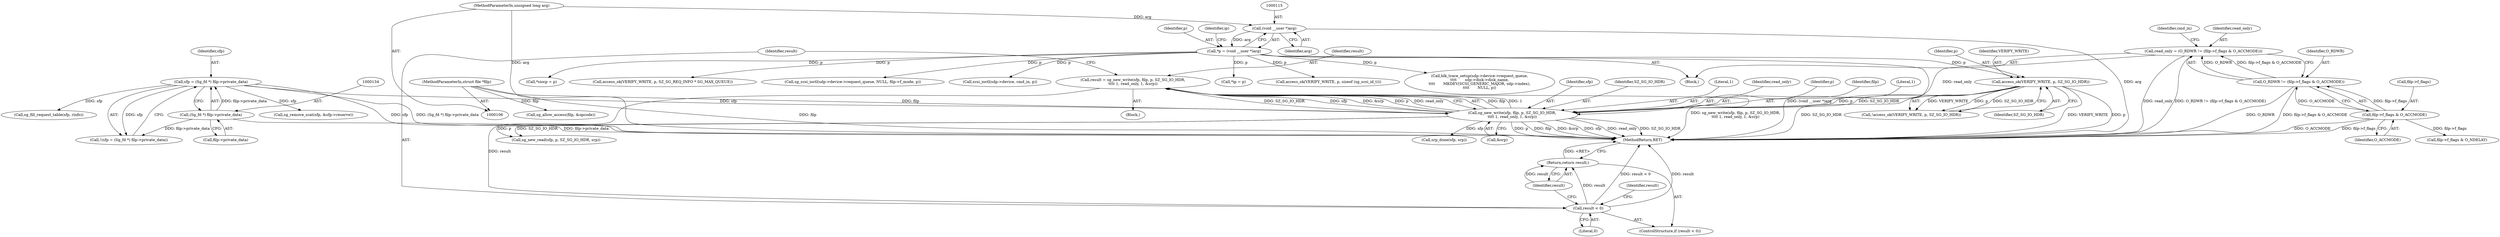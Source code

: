 digraph "0_linux_3e0097499839e0fe3af380410eababe5a47c4cf9_0@API" {
"1000196" [label="(Call,result = sg_new_write(sfp, filp, p, SZ_SG_IO_HDR,\n\t\t\t\t 1, read_only, 1, &srp))"];
"1000198" [label="(Call,sg_new_write(sfp, filp, p, SZ_SG_IO_HDR,\n\t\t\t\t 1, read_only, 1, &srp))"];
"1000131" [label="(Call,sfp = (Sg_fd *) filp->private_data)"];
"1000133" [label="(Call,(Sg_fd *) filp->private_data)"];
"1000107" [label="(MethodParameterIn,struct file *filp)"];
"1000189" [label="(Call,access_ok(VERIFY_WRITE, p, SZ_SG_IO_HDR))"];
"1000112" [label="(Call,*p = (void __user *)arg)"];
"1000114" [label="(Call,(void __user *)arg)"];
"1000109" [label="(MethodParameterIn,unsigned long arg)"];
"1000156" [label="(Call,read_only = (O_RDWR != (filp->f_flags & O_ACCMODE)))"];
"1000158" [label="(Call,O_RDWR != (filp->f_flags & O_ACCMODE))"];
"1000160" [label="(Call,filp->f_flags & O_ACCMODE)"];
"1000209" [label="(Call,result < 0)"];
"1000212" [label="(Return,return result;)"];
"1000110" [label="(Block,)"];
"1000199" [label="(Identifier,sfp)"];
"1000202" [label="(Identifier,SZ_SG_IO_HDR)"];
"1000929" [label="(Call,sg_scsi_ioctl(sdp->device->request_queue, NULL, filp->f_mode, p))"];
"1000159" [label="(Identifier,O_RDWR)"];
"1000208" [label="(ControlStructure,if (result < 0))"];
"1000113" [label="(Identifier,p)"];
"1000158" [label="(Call,O_RDWR != (filp->f_flags & O_ACCMODE))"];
"1000166" [label="(Identifier,cmd_in)"];
"1000212" [label="(Return,return result;)"];
"1000666" [label="(Call,sg_remove_scat(sfp, &sfp->reserve))"];
"1000838" [label="(Call,sg_fill_request_table(sfp, rinfo))"];
"1000112" [label="(Call,*p = (void __user *)arg)"];
"1000210" [label="(Identifier,result)"];
"1000107" [label="(MethodParameterIn,struct file *filp)"];
"1000119" [label="(Identifier,ip)"];
"1000116" [label="(Identifier,arg)"];
"1000189" [label="(Call,access_ok(VERIFY_WRITE, p, SZ_SG_IO_HDR))"];
"1001044" [label="(Call,filp->f_flags & O_NDELAY)"];
"1000130" [label="(Call,!(sfp = (Sg_fd *) filp->private_data))"];
"1000131" [label="(Call,sfp = (Sg_fd *) filp->private_data)"];
"1000197" [label="(Identifier,result)"];
"1001054" [label="(Call,scsi_ioctl(sdp->device, cmd_in, p))"];
"1000213" [label="(Identifier,result)"];
"1000215" [label="(Identifier,result)"];
"1000133" [label="(Call,(Sg_fd *) filp->private_data)"];
"1000118" [label="(Call,*ip = p)"];
"1000109" [label="(MethodParameterIn,unsigned long arg)"];
"1000191" [label="(Identifier,p)"];
"1000160" [label="(Call,filp->f_flags & O_ACCMODE)"];
"1000164" [label="(Identifier,O_ACCMODE)"];
"1000132" [label="(Identifier,sfp)"];
"1000161" [label="(Call,filp->f_flags)"];
"1000190" [label="(Identifier,VERIFY_WRITE)"];
"1000196" [label="(Call,result = sg_new_write(sfp, filp, p, SZ_SG_IO_HDR,\n\t\t\t\t 1, read_only, 1, &srp))"];
"1000203" [label="(Literal,1)"];
"1000260" [label="(Call,sg_new_read(sfp, p, SZ_SG_IO_HDR, srp))"];
"1000157" [label="(Identifier,read_only)"];
"1000360" [label="(Call,access_ok(VERIFY_WRITE, p, sizeof (sg_scsi_id_t)))"];
"1000971" [label="(Call,blk_trace_setup(sdp->device->request_queue,\n\t\t\t\t       sdp->disk->disk_name,\n\t\t\t\t       MKDEV(SCSI_GENERIC_MAJOR, sdp->index),\n\t\t\t\t       NULL, p))"];
"1000211" [label="(Literal,0)"];
"1000204" [label="(Identifier,read_only)"];
"1000188" [label="(Call,!access_ok(VERIFY_WRITE, p, SZ_SG_IO_HDR))"];
"1000156" [label="(Call,read_only = (O_RDWR != (filp->f_flags & O_ACCMODE)))"];
"1000192" [label="(Identifier,SZ_SG_IO_HDR)"];
"1001060" [label="(MethodReturn,RET)"];
"1000221" [label="(Call,srp_done(sfp, srp))"];
"1000906" [label="(Call,*siocp = p)"];
"1000921" [label="(Call,sg_allow_access(filp, &opcode))"];
"1000114" [label="(Call,(void __user *)arg)"];
"1000201" [label="(Identifier,p)"];
"1000200" [label="(Identifier,filp)"];
"1000205" [label="(Literal,1)"];
"1000135" [label="(Call,filp->private_data)"];
"1000807" [label="(Call,access_ok(VERIFY_WRITE, p, SZ_SG_REQ_INFO * SG_MAX_QUEUE))"];
"1000167" [label="(Block,)"];
"1000206" [label="(Call,&srp)"];
"1000198" [label="(Call,sg_new_write(sfp, filp, p, SZ_SG_IO_HDR,\n\t\t\t\t 1, read_only, 1, &srp))"];
"1000209" [label="(Call,result < 0)"];
"1000196" -> "1000167"  [label="AST: "];
"1000196" -> "1000198"  [label="CFG: "];
"1000197" -> "1000196"  [label="AST: "];
"1000198" -> "1000196"  [label="AST: "];
"1000210" -> "1000196"  [label="CFG: "];
"1000196" -> "1001060"  [label="DDG: sg_new_write(sfp, filp, p, SZ_SG_IO_HDR,\n\t\t\t\t 1, read_only, 1, &srp)"];
"1000198" -> "1000196"  [label="DDG: filp"];
"1000198" -> "1000196"  [label="DDG: 1"];
"1000198" -> "1000196"  [label="DDG: SZ_SG_IO_HDR"];
"1000198" -> "1000196"  [label="DDG: sfp"];
"1000198" -> "1000196"  [label="DDG: &srp"];
"1000198" -> "1000196"  [label="DDG: p"];
"1000198" -> "1000196"  [label="DDG: read_only"];
"1000196" -> "1000209"  [label="DDG: result"];
"1000198" -> "1000206"  [label="CFG: "];
"1000199" -> "1000198"  [label="AST: "];
"1000200" -> "1000198"  [label="AST: "];
"1000201" -> "1000198"  [label="AST: "];
"1000202" -> "1000198"  [label="AST: "];
"1000203" -> "1000198"  [label="AST: "];
"1000204" -> "1000198"  [label="AST: "];
"1000205" -> "1000198"  [label="AST: "];
"1000206" -> "1000198"  [label="AST: "];
"1000198" -> "1001060"  [label="DDG: p"];
"1000198" -> "1001060"  [label="DDG: filp"];
"1000198" -> "1001060"  [label="DDG: &srp"];
"1000198" -> "1001060"  [label="DDG: sfp"];
"1000198" -> "1001060"  [label="DDG: read_only"];
"1000198" -> "1001060"  [label="DDG: SZ_SG_IO_HDR"];
"1000131" -> "1000198"  [label="DDG: sfp"];
"1000107" -> "1000198"  [label="DDG: filp"];
"1000189" -> "1000198"  [label="DDG: p"];
"1000189" -> "1000198"  [label="DDG: SZ_SG_IO_HDR"];
"1000156" -> "1000198"  [label="DDG: read_only"];
"1000198" -> "1000221"  [label="DDG: sfp"];
"1000198" -> "1000260"  [label="DDG: p"];
"1000198" -> "1000260"  [label="DDG: SZ_SG_IO_HDR"];
"1000131" -> "1000130"  [label="AST: "];
"1000131" -> "1000133"  [label="CFG: "];
"1000132" -> "1000131"  [label="AST: "];
"1000133" -> "1000131"  [label="AST: "];
"1000130" -> "1000131"  [label="CFG: "];
"1000131" -> "1001060"  [label="DDG: sfp"];
"1000131" -> "1001060"  [label="DDG: (Sg_fd *) filp->private_data"];
"1000131" -> "1000130"  [label="DDG: sfp"];
"1000133" -> "1000131"  [label="DDG: filp->private_data"];
"1000131" -> "1000666"  [label="DDG: sfp"];
"1000131" -> "1000838"  [label="DDG: sfp"];
"1000133" -> "1000135"  [label="CFG: "];
"1000134" -> "1000133"  [label="AST: "];
"1000135" -> "1000133"  [label="AST: "];
"1000133" -> "1001060"  [label="DDG: filp->private_data"];
"1000133" -> "1000130"  [label="DDG: filp->private_data"];
"1000107" -> "1000106"  [label="AST: "];
"1000107" -> "1001060"  [label="DDG: filp"];
"1000107" -> "1000921"  [label="DDG: filp"];
"1000189" -> "1000188"  [label="AST: "];
"1000189" -> "1000192"  [label="CFG: "];
"1000190" -> "1000189"  [label="AST: "];
"1000191" -> "1000189"  [label="AST: "];
"1000192" -> "1000189"  [label="AST: "];
"1000188" -> "1000189"  [label="CFG: "];
"1000189" -> "1001060"  [label="DDG: VERIFY_WRITE"];
"1000189" -> "1001060"  [label="DDG: p"];
"1000189" -> "1001060"  [label="DDG: SZ_SG_IO_HDR"];
"1000189" -> "1000188"  [label="DDG: VERIFY_WRITE"];
"1000189" -> "1000188"  [label="DDG: p"];
"1000189" -> "1000188"  [label="DDG: SZ_SG_IO_HDR"];
"1000112" -> "1000189"  [label="DDG: p"];
"1000112" -> "1000110"  [label="AST: "];
"1000112" -> "1000114"  [label="CFG: "];
"1000113" -> "1000112"  [label="AST: "];
"1000114" -> "1000112"  [label="AST: "];
"1000119" -> "1000112"  [label="CFG: "];
"1000112" -> "1001060"  [label="DDG: (void __user *)arg"];
"1000114" -> "1000112"  [label="DDG: arg"];
"1000112" -> "1000118"  [label="DDG: p"];
"1000112" -> "1000360"  [label="DDG: p"];
"1000112" -> "1000807"  [label="DDG: p"];
"1000112" -> "1000906"  [label="DDG: p"];
"1000112" -> "1000929"  [label="DDG: p"];
"1000112" -> "1000971"  [label="DDG: p"];
"1000112" -> "1001054"  [label="DDG: p"];
"1000114" -> "1000116"  [label="CFG: "];
"1000115" -> "1000114"  [label="AST: "];
"1000116" -> "1000114"  [label="AST: "];
"1000114" -> "1001060"  [label="DDG: arg"];
"1000109" -> "1000114"  [label="DDG: arg"];
"1000109" -> "1000106"  [label="AST: "];
"1000109" -> "1001060"  [label="DDG: arg"];
"1000156" -> "1000110"  [label="AST: "];
"1000156" -> "1000158"  [label="CFG: "];
"1000157" -> "1000156"  [label="AST: "];
"1000158" -> "1000156"  [label="AST: "];
"1000166" -> "1000156"  [label="CFG: "];
"1000156" -> "1001060"  [label="DDG: read_only"];
"1000156" -> "1001060"  [label="DDG: O_RDWR != (filp->f_flags & O_ACCMODE)"];
"1000158" -> "1000156"  [label="DDG: O_RDWR"];
"1000158" -> "1000156"  [label="DDG: filp->f_flags & O_ACCMODE"];
"1000158" -> "1000160"  [label="CFG: "];
"1000159" -> "1000158"  [label="AST: "];
"1000160" -> "1000158"  [label="AST: "];
"1000158" -> "1001060"  [label="DDG: O_RDWR"];
"1000158" -> "1001060"  [label="DDG: filp->f_flags & O_ACCMODE"];
"1000160" -> "1000158"  [label="DDG: filp->f_flags"];
"1000160" -> "1000158"  [label="DDG: O_ACCMODE"];
"1000160" -> "1000164"  [label="CFG: "];
"1000161" -> "1000160"  [label="AST: "];
"1000164" -> "1000160"  [label="AST: "];
"1000160" -> "1001060"  [label="DDG: O_ACCMODE"];
"1000160" -> "1001060"  [label="DDG: filp->f_flags"];
"1000160" -> "1001044"  [label="DDG: filp->f_flags"];
"1000209" -> "1000208"  [label="AST: "];
"1000209" -> "1000211"  [label="CFG: "];
"1000210" -> "1000209"  [label="AST: "];
"1000211" -> "1000209"  [label="AST: "];
"1000213" -> "1000209"  [label="CFG: "];
"1000215" -> "1000209"  [label="CFG: "];
"1000209" -> "1001060"  [label="DDG: result < 0"];
"1000209" -> "1001060"  [label="DDG: result"];
"1000209" -> "1000212"  [label="DDG: result"];
"1000212" -> "1000208"  [label="AST: "];
"1000212" -> "1000213"  [label="CFG: "];
"1000213" -> "1000212"  [label="AST: "];
"1001060" -> "1000212"  [label="CFG: "];
"1000212" -> "1001060"  [label="DDG: <RET>"];
"1000213" -> "1000212"  [label="DDG: result"];
}
